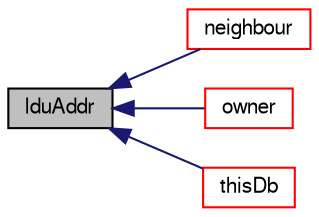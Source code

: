 digraph "lduAddr"
{
  bgcolor="transparent";
  edge [fontname="FreeSans",fontsize="10",labelfontname="FreeSans",labelfontsize="10"];
  node [fontname="FreeSans",fontsize="10",shape=record];
  rankdir="LR";
  Node5120 [label="lduAddr",height=0.2,width=0.4,color="black", fillcolor="grey75", style="filled", fontcolor="black"];
  Node5120 -> Node5121 [dir="back",color="midnightblue",fontsize="10",style="solid",fontname="FreeSans"];
  Node5121 [label="neighbour",height=0.2,width=0.4,color="red",URL="$a22766.html#aab1a7f2af09b33005a527e107c7b3fad",tooltip="Internal face neighbour. "];
  Node5120 -> Node7144 [dir="back",color="midnightblue",fontsize="10",style="solid",fontname="FreeSans"];
  Node7144 [label="owner",height=0.2,width=0.4,color="red",URL="$a22766.html#a16e7eb254c4fd2d1d7ac4d5d71f6c9f9",tooltip="Internal face owner. "];
  Node5120 -> Node7145 [dir="back",color="midnightblue",fontsize="10",style="solid",fontname="FreeSans"];
  Node7145 [label="thisDb",height=0.2,width=0.4,color="red",URL="$a22766.html#a3175cf15a6333b0363a1dc207810c420",tooltip="Return the object registry - resolve conflict polyMesh/lduMesh. "];
}
